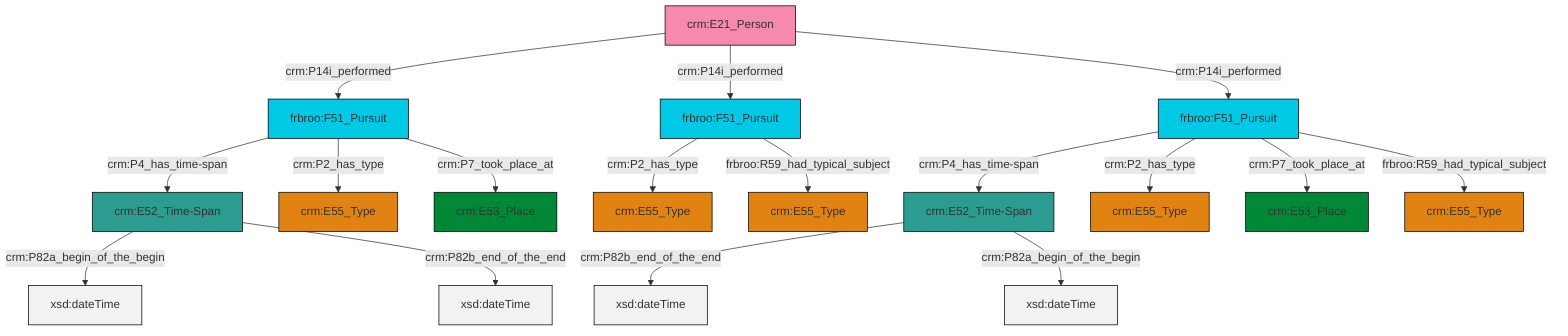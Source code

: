 graph TD
classDef Literal fill:#f2f2f2,stroke:#000000;
classDef CRM_Entity fill:#FFFFFF,stroke:#000000;
classDef Temporal_Entity fill:#00C9E6, stroke:#000000;
classDef Type fill:#E18312, stroke:#000000;
classDef Time-Span fill:#2C9C91, stroke:#000000;
classDef Appellation fill:#FFEB7F, stroke:#000000;
classDef Place fill:#008836, stroke:#000000;
classDef Persistent_Item fill:#B266B2, stroke:#000000;
classDef Conceptual_Object fill:#FFD700, stroke:#000000;
classDef Physical_Thing fill:#D2B48C, stroke:#000000;
classDef Actor fill:#f58aad, stroke:#000000;
classDef PC_Classes fill:#4ce600, stroke:#000000;
classDef Multi fill:#cccccc,stroke:#000000;

0["frbroo:F51_Pursuit"]:::Temporal_Entity -->|crm:P2_has_type| 1["crm:E55_Type"]:::Type
0["frbroo:F51_Pursuit"]:::Temporal_Entity -->|frbroo:R59_had_typical_subject| 2["crm:E55_Type"]:::Type
3["frbroo:F51_Pursuit"]:::Temporal_Entity -->|crm:P4_has_time-span| 4["crm:E52_Time-Span"]:::Time-Span
4["crm:E52_Time-Span"]:::Time-Span -->|crm:P82b_end_of_the_end| 5[xsd:dateTime]:::Literal
7["crm:E52_Time-Span"]:::Time-Span -->|crm:P82a_begin_of_the_begin| 8[xsd:dateTime]:::Literal
3["frbroo:F51_Pursuit"]:::Temporal_Entity -->|crm:P2_has_type| 9["crm:E55_Type"]:::Type
12["crm:E21_Person"]:::Actor -->|crm:P14i_performed| 10["frbroo:F51_Pursuit"]:::Temporal_Entity
7["crm:E52_Time-Span"]:::Time-Span -->|crm:P82b_end_of_the_end| 14[xsd:dateTime]:::Literal
10["frbroo:F51_Pursuit"]:::Temporal_Entity -->|crm:P4_has_time-span| 7["crm:E52_Time-Span"]:::Time-Span
12["crm:E21_Person"]:::Actor -->|crm:P14i_performed| 0["frbroo:F51_Pursuit"]:::Temporal_Entity
3["frbroo:F51_Pursuit"]:::Temporal_Entity -->|crm:P7_took_place_at| 19["crm:E53_Place"]:::Place
10["frbroo:F51_Pursuit"]:::Temporal_Entity -->|crm:P2_has_type| 22["crm:E55_Type"]:::Type
4["crm:E52_Time-Span"]:::Time-Span -->|crm:P82a_begin_of_the_begin| 23[xsd:dateTime]:::Literal
12["crm:E21_Person"]:::Actor -->|crm:P14i_performed| 3["frbroo:F51_Pursuit"]:::Temporal_Entity
10["frbroo:F51_Pursuit"]:::Temporal_Entity -->|crm:P7_took_place_at| 17["crm:E53_Place"]:::Place
3["frbroo:F51_Pursuit"]:::Temporal_Entity -->|frbroo:R59_had_typical_subject| 26["crm:E55_Type"]:::Type
